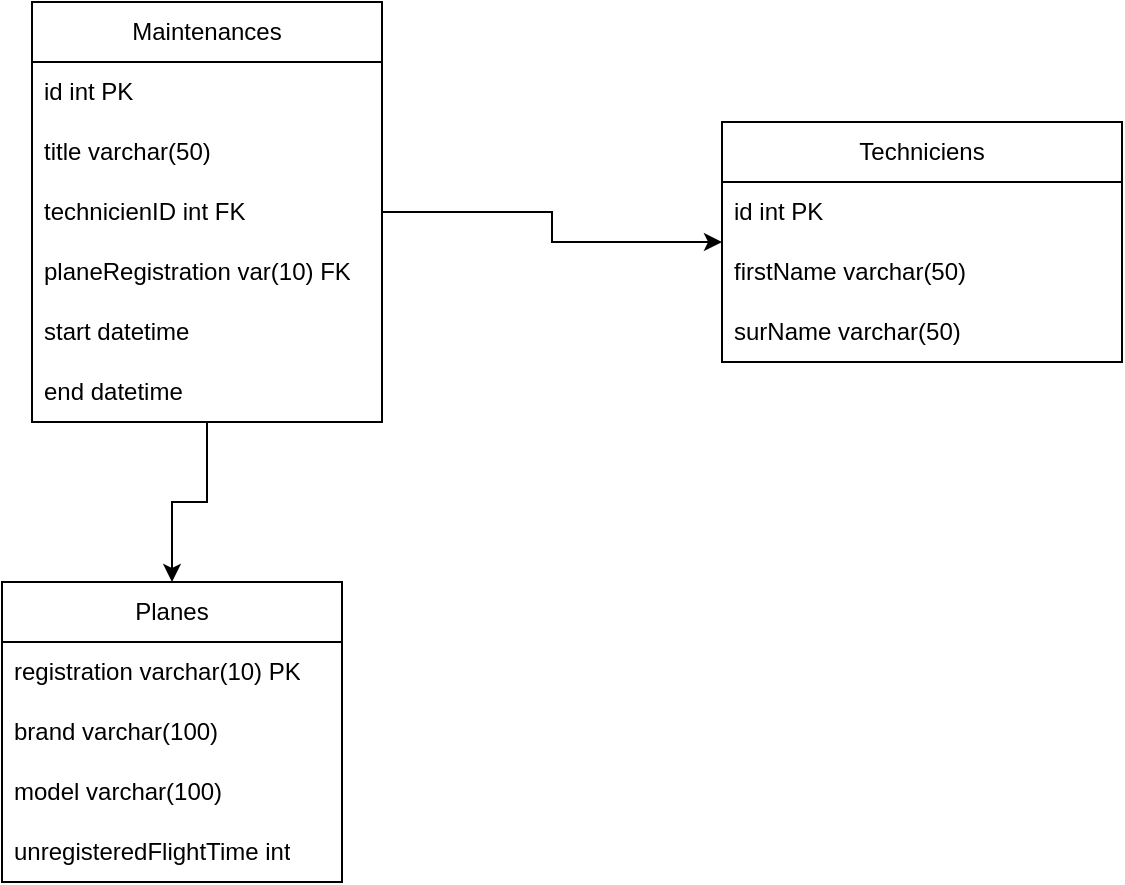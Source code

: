 <mxfile version="24.7.17">
  <diagram name="Page-1" id="XH15xtW_pm99Rcj1NVGf">
    <mxGraphModel dx="1050" dy="621" grid="1" gridSize="10" guides="1" tooltips="1" connect="1" arrows="1" fold="1" page="1" pageScale="1" pageWidth="827" pageHeight="1169" math="0" shadow="0">
      <root>
        <mxCell id="0" />
        <mxCell id="1" parent="0" />
        <mxCell id="W26PsEOyVJS9FFiaN0cc-16" value="" style="edgeStyle=orthogonalEdgeStyle;rounded=0;orthogonalLoop=1;jettySize=auto;html=1;" parent="1" source="W26PsEOyVJS9FFiaN0cc-4" target="W26PsEOyVJS9FFiaN0cc-11" edge="1">
          <mxGeometry relative="1" as="geometry" />
        </mxCell>
        <mxCell id="W26PsEOyVJS9FFiaN0cc-23" value="" style="edgeStyle=orthogonalEdgeStyle;rounded=0;orthogonalLoop=1;jettySize=auto;html=1;" parent="1" source="W26PsEOyVJS9FFiaN0cc-4" target="W26PsEOyVJS9FFiaN0cc-18" edge="1">
          <mxGeometry relative="1" as="geometry" />
        </mxCell>
        <mxCell id="W26PsEOyVJS9FFiaN0cc-4" value="Maintenances" style="swimlane;fontStyle=0;childLayout=stackLayout;horizontal=1;startSize=30;horizontalStack=0;resizeParent=1;resizeParentMax=0;resizeLast=0;collapsible=1;marginBottom=0;whiteSpace=wrap;html=1;" parent="1" vertex="1">
          <mxGeometry x="475" y="140" width="175" height="210" as="geometry" />
        </mxCell>
        <mxCell id="W26PsEOyVJS9FFiaN0cc-7" value="id int PK" style="text;strokeColor=none;fillColor=none;align=left;verticalAlign=middle;spacingLeft=4;spacingRight=4;overflow=hidden;points=[[0,0.5],[1,0.5]];portConstraint=eastwest;rotatable=0;whiteSpace=wrap;html=1;" parent="W26PsEOyVJS9FFiaN0cc-4" vertex="1">
          <mxGeometry y="30" width="175" height="30" as="geometry" />
        </mxCell>
        <mxCell id="MnzNwiLvLq7K_7CGcmQL-2" value="title varchar(50)" style="text;strokeColor=none;fillColor=none;align=left;verticalAlign=middle;spacingLeft=4;spacingRight=4;overflow=hidden;points=[[0,0.5],[1,0.5]];portConstraint=eastwest;rotatable=0;whiteSpace=wrap;html=1;" vertex="1" parent="W26PsEOyVJS9FFiaN0cc-4">
          <mxGeometry y="60" width="175" height="30" as="geometry" />
        </mxCell>
        <mxCell id="W26PsEOyVJS9FFiaN0cc-8" value="technicienID int FK" style="text;strokeColor=none;fillColor=none;align=left;verticalAlign=middle;spacingLeft=4;spacingRight=4;overflow=hidden;points=[[0,0.5],[1,0.5]];portConstraint=eastwest;rotatable=0;whiteSpace=wrap;html=1;" parent="W26PsEOyVJS9FFiaN0cc-4" vertex="1">
          <mxGeometry y="90" width="175" height="30" as="geometry" />
        </mxCell>
        <mxCell id="W26PsEOyVJS9FFiaN0cc-9" value="planeRegistration var(10) FK" style="text;strokeColor=none;fillColor=none;align=left;verticalAlign=middle;spacingLeft=4;spacingRight=4;overflow=hidden;points=[[0,0.5],[1,0.5]];portConstraint=eastwest;rotatable=0;whiteSpace=wrap;html=1;" parent="W26PsEOyVJS9FFiaN0cc-4" vertex="1">
          <mxGeometry y="120" width="175" height="30" as="geometry" />
        </mxCell>
        <mxCell id="W26PsEOyVJS9FFiaN0cc-10" value="start datetime" style="text;strokeColor=none;fillColor=none;align=left;verticalAlign=middle;spacingLeft=4;spacingRight=4;overflow=hidden;points=[[0,0.5],[1,0.5]];portConstraint=eastwest;rotatable=0;whiteSpace=wrap;html=1;" parent="W26PsEOyVJS9FFiaN0cc-4" vertex="1">
          <mxGeometry y="150" width="175" height="30" as="geometry" />
        </mxCell>
        <mxCell id="W26PsEOyVJS9FFiaN0cc-24" value="end datetime" style="text;strokeColor=none;fillColor=none;align=left;verticalAlign=middle;spacingLeft=4;spacingRight=4;overflow=hidden;points=[[0,0.5],[1,0.5]];portConstraint=eastwest;rotatable=0;whiteSpace=wrap;html=1;" parent="W26PsEOyVJS9FFiaN0cc-4" vertex="1">
          <mxGeometry y="180" width="175" height="30" as="geometry" />
        </mxCell>
        <mxCell id="W26PsEOyVJS9FFiaN0cc-11" value="Planes" style="swimlane;fontStyle=0;childLayout=stackLayout;horizontal=1;startSize=30;horizontalStack=0;resizeParent=1;resizeParentMax=0;resizeLast=0;collapsible=1;marginBottom=0;whiteSpace=wrap;html=1;" parent="1" vertex="1">
          <mxGeometry x="460" y="430" width="170" height="150" as="geometry" />
        </mxCell>
        <mxCell id="W26PsEOyVJS9FFiaN0cc-12" value="registration varchar(10) PK" style="text;strokeColor=none;fillColor=none;align=left;verticalAlign=middle;spacingLeft=4;spacingRight=4;overflow=hidden;points=[[0,0.5],[1,0.5]];portConstraint=eastwest;rotatable=0;whiteSpace=wrap;html=1;" parent="W26PsEOyVJS9FFiaN0cc-11" vertex="1">
          <mxGeometry y="30" width="170" height="30" as="geometry" />
        </mxCell>
        <mxCell id="W26PsEOyVJS9FFiaN0cc-13" value="brand varchar(100)" style="text;strokeColor=none;fillColor=none;align=left;verticalAlign=middle;spacingLeft=4;spacingRight=4;overflow=hidden;points=[[0,0.5],[1,0.5]];portConstraint=eastwest;rotatable=0;whiteSpace=wrap;html=1;" parent="W26PsEOyVJS9FFiaN0cc-11" vertex="1">
          <mxGeometry y="60" width="170" height="30" as="geometry" />
        </mxCell>
        <mxCell id="W26PsEOyVJS9FFiaN0cc-14" value="model varchar(100)" style="text;strokeColor=none;fillColor=none;align=left;verticalAlign=middle;spacingLeft=4;spacingRight=4;overflow=hidden;points=[[0,0.5],[1,0.5]];portConstraint=eastwest;rotatable=0;whiteSpace=wrap;html=1;" parent="W26PsEOyVJS9FFiaN0cc-11" vertex="1">
          <mxGeometry y="90" width="170" height="30" as="geometry" />
        </mxCell>
        <mxCell id="W26PsEOyVJS9FFiaN0cc-15" value="unregisteredFlightTime int" style="text;strokeColor=none;fillColor=none;align=left;verticalAlign=middle;spacingLeft=4;spacingRight=4;overflow=hidden;points=[[0,0.5],[1,0.5]];portConstraint=eastwest;rotatable=0;whiteSpace=wrap;html=1;" parent="W26PsEOyVJS9FFiaN0cc-11" vertex="1">
          <mxGeometry y="120" width="170" height="30" as="geometry" />
        </mxCell>
        <mxCell id="W26PsEOyVJS9FFiaN0cc-18" value="Techniciens" style="swimlane;fontStyle=0;childLayout=stackLayout;horizontal=1;startSize=30;horizontalStack=0;resizeParent=1;resizeParentMax=0;resizeLast=0;collapsible=1;marginBottom=0;whiteSpace=wrap;html=1;" parent="1" vertex="1">
          <mxGeometry x="820" y="200" width="200" height="120" as="geometry" />
        </mxCell>
        <mxCell id="W26PsEOyVJS9FFiaN0cc-19" value="id int PK" style="text;strokeColor=none;fillColor=none;align=left;verticalAlign=middle;spacingLeft=4;spacingRight=4;overflow=hidden;points=[[0,0.5],[1,0.5]];portConstraint=eastwest;rotatable=0;whiteSpace=wrap;html=1;" parent="W26PsEOyVJS9FFiaN0cc-18" vertex="1">
          <mxGeometry y="30" width="200" height="30" as="geometry" />
        </mxCell>
        <mxCell id="W26PsEOyVJS9FFiaN0cc-20" value="firstName varchar(50)" style="text;strokeColor=none;fillColor=none;align=left;verticalAlign=middle;spacingLeft=4;spacingRight=4;overflow=hidden;points=[[0,0.5],[1,0.5]];portConstraint=eastwest;rotatable=0;whiteSpace=wrap;html=1;" parent="W26PsEOyVJS9FFiaN0cc-18" vertex="1">
          <mxGeometry y="60" width="200" height="30" as="geometry" />
        </mxCell>
        <mxCell id="W26PsEOyVJS9FFiaN0cc-28" value="surName varchar(50)" style="text;strokeColor=none;fillColor=none;align=left;verticalAlign=middle;spacingLeft=4;spacingRight=4;overflow=hidden;points=[[0,0.5],[1,0.5]];portConstraint=eastwest;rotatable=0;whiteSpace=wrap;html=1;" parent="W26PsEOyVJS9FFiaN0cc-18" vertex="1">
          <mxGeometry y="90" width="200" height="30" as="geometry" />
        </mxCell>
      </root>
    </mxGraphModel>
  </diagram>
</mxfile>

